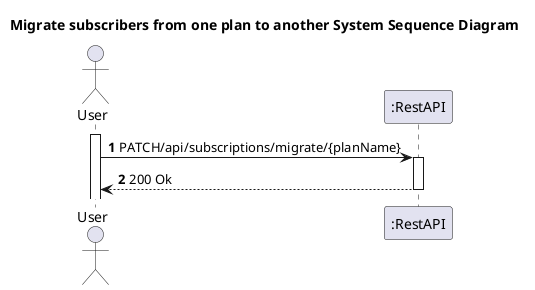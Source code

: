 @startuml
'https://plantuml.com/sequence-diagram

title Migrate subscribers from one plan to another System Sequence Diagram

autoactivate on
autonumber

actor "User" as User
participant ":RestAPI" as System

activate User

User -> System: PATCH/api/subscriptions/migrate/{planName}
System --> User: 200 Ok
@enduml
